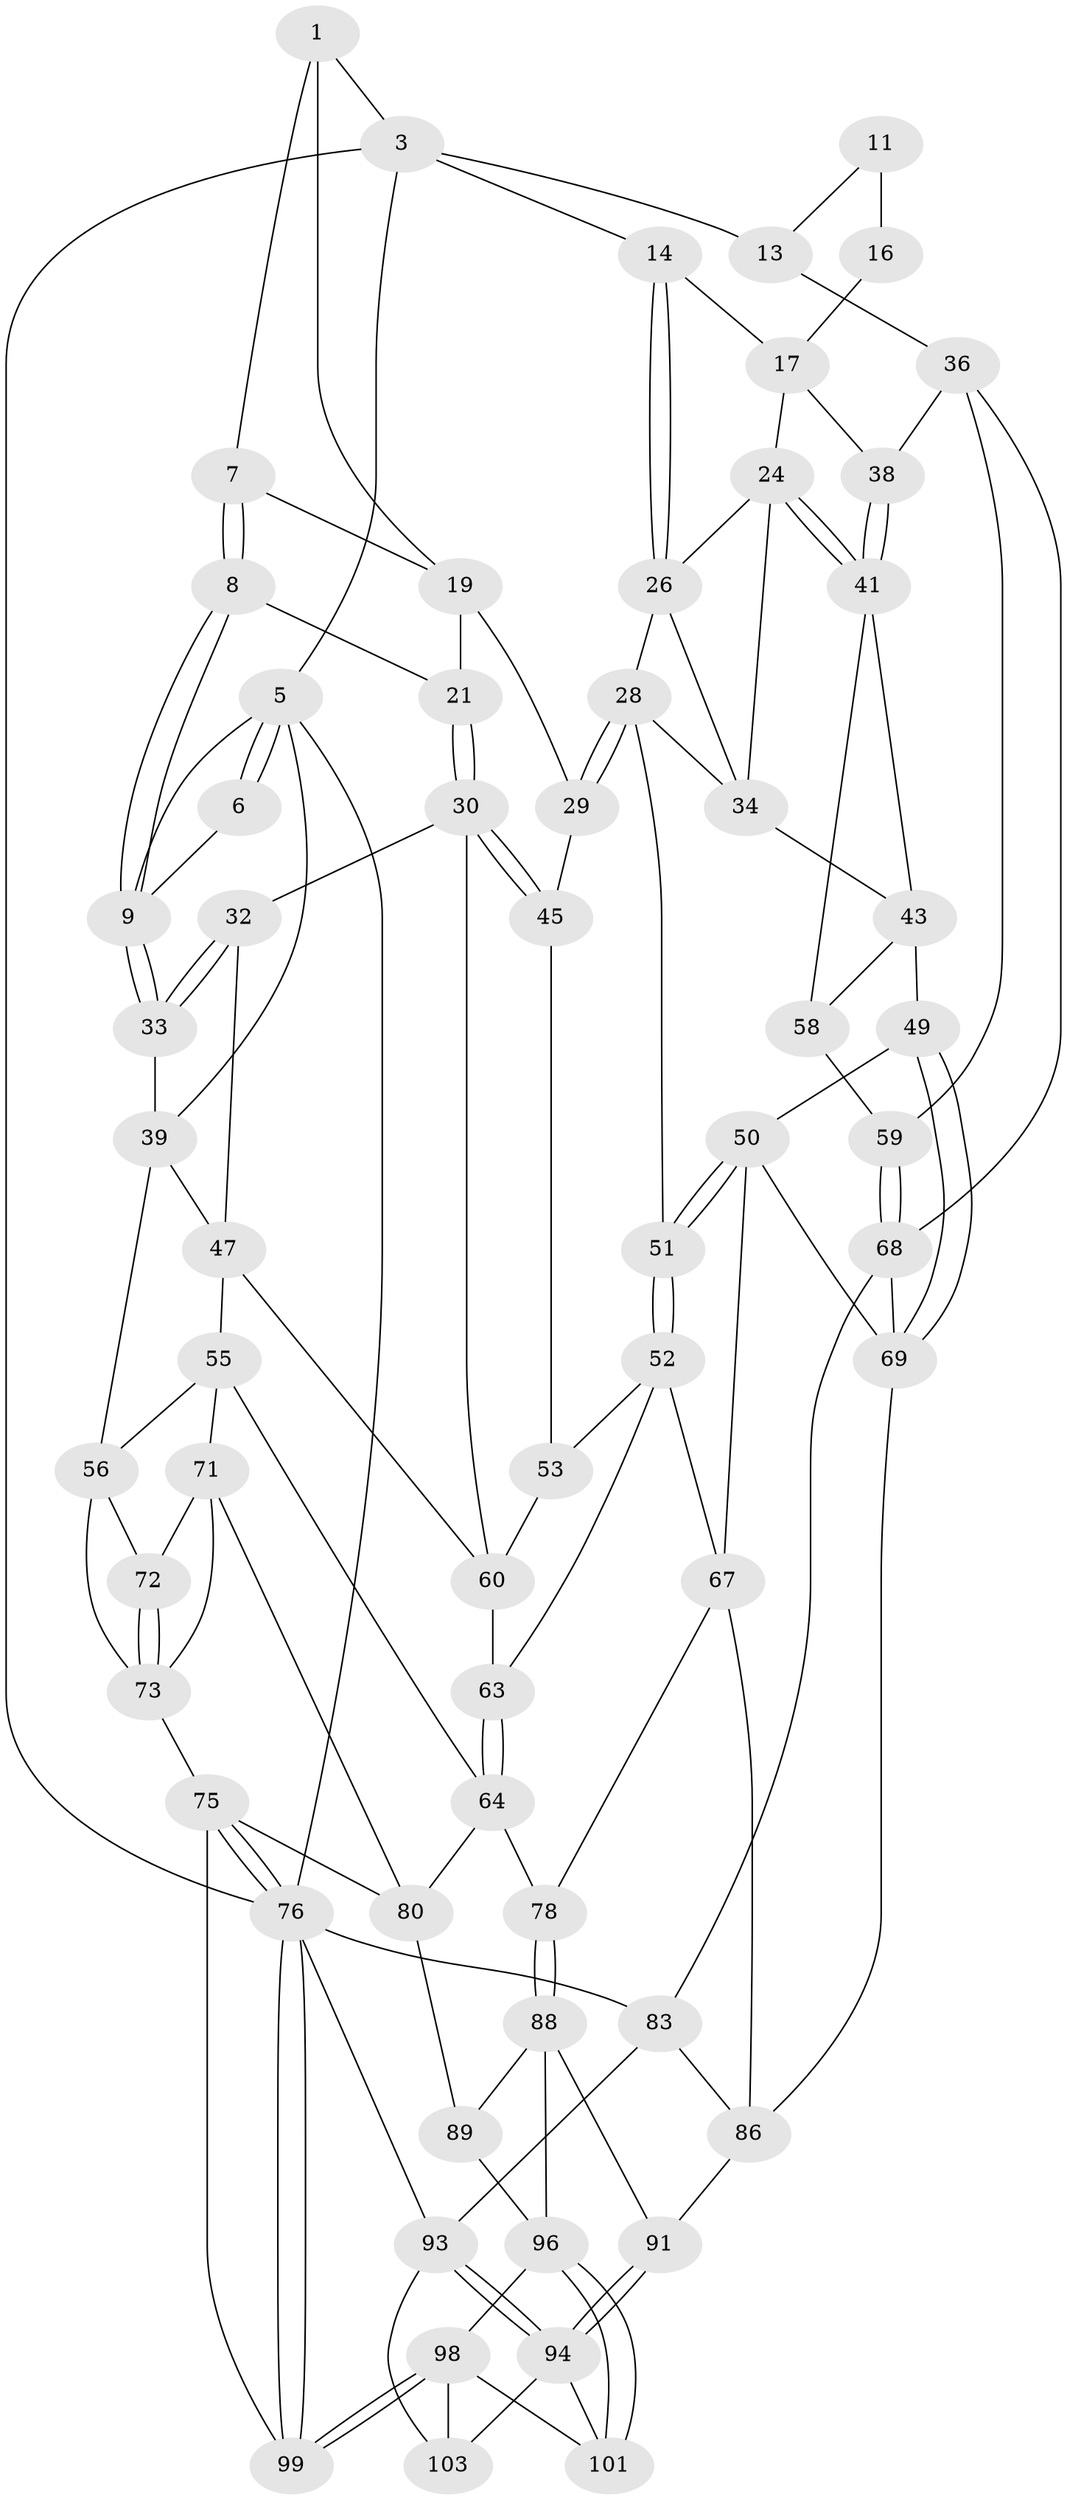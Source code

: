 // original degree distribution, {3: 0.038461538461538464, 6: 0.25, 5: 0.4807692307692308, 4: 0.23076923076923078}
// Generated by graph-tools (version 1.1) at 2025/11/02/27/25 16:11:55]
// undirected, 63 vertices, 137 edges
graph export_dot {
graph [start="1"]
  node [color=gray90,style=filled];
  1 [pos="+0.22958151621789905+0",super="+2"];
  3 [pos="+0.6299537592725476+0",super="+4"];
  5 [pos="+0+0",super="+35"];
  6 [pos="+0.0062978448437718895+0"];
  7 [pos="+0.26006955011569893+0.0909456350099504",super="+18"];
  8 [pos="+0.2351858383224014+0.11377166376998936",super="+20"];
  9 [pos="+0.1904413119834112+0.14958441216622956",super="+10"];
  11 [pos="+0.871913131324074+0.07204263877464952",super="+12"];
  13 [pos="+1+0.018873650926648607"];
  14 [pos="+0.6340467442369545+0",super="+15"];
  16 [pos="+0.9556379169238112+0.15237772536444852"];
  17 [pos="+0.8981862156302751+0.20353508979144647",super="+23"];
  19 [pos="+0.5530691852615872+0",super="+22"];
  21 [pos="+0.40196665529020154+0.22726567054315217"];
  24 [pos="+0.8630711228413623+0.22175071663717794",super="+25"];
  26 [pos="+0.6660678925535664+0",super="+27"];
  28 [pos="+0.6792553984981093+0.3124997637172554",super="+46"];
  29 [pos="+0.5675643215494582+0.23553753556915655"];
  30 [pos="+0.3630202176471521+0.2882984507288178",super="+31"];
  32 [pos="+0.28116386446714653+0.2779123312894586"];
  33 [pos="+0.19020593960741022+0.15349144169377657"];
  34 [pos="+0.7994272131818171+0.24070573889744984",super="+44"];
  36 [pos="+1+0.33277297697600533",super="+37"];
  38 [pos="+0.9680260031206683+0.3204262376884922"];
  39 [pos="+0.049837153792098396+0.25353493806918675",super="+40"];
  41 [pos="+0.8627175374656073+0.3420215331650682",super="+42"];
  43 [pos="+0.8000077537833211+0.3104745605853153",super="+48"];
  45 [pos="+0.5168440245143114+0.3233440544585872"];
  47 [pos="+0.09377730420865286+0.31911487255003906",super="+54"];
  49 [pos="+0.7604257164215877+0.48128026227987464"];
  50 [pos="+0.6581875330622757+0.46128951515620303",super="+66"];
  51 [pos="+0.6557406747563684+0.45404390899996777"];
  52 [pos="+0.5649365393467266+0.4045779385227365",super="+62"];
  53 [pos="+0.5340646122951958+0.3592997156078376"];
  55 [pos="+0.12209146965953616+0.4382108340868598",super="+65"];
  56 [pos="+0.08464647475192001+0.44220578299735935",super="+57"];
  58 [pos="+0.833506405558929+0.45224014226474957"];
  59 [pos="+0.9108010368653096+0.46365901457810965"];
  60 [pos="+0.3189163206896341+0.33917926862752973",super="+61"];
  63 [pos="+0.356026515671222+0.4316317403000666"];
  64 [pos="+0.33922487017813197+0.48416633602703224",super="+79"];
  67 [pos="+0.5783131461923466+0.5893073939829022",super="+77"];
  68 [pos="+0.9543372053032233+0.5638640455863083",super="+70"];
  69 [pos="+0.83413672917874+0.6271233054049584",super="+84"];
  71 [pos="+0.14497361872513853+0.6418656181246316",super="+81"];
  72 [pos="+0.0029460982381830903+0.5443773605258516"];
  73 [pos="+0+0.5496580948974112",super="+74"];
  75 [pos="+0+1",super="+95"];
  76 [pos="+0+1",super="+82"];
  78 [pos="+0.5165222074802499+0.6332987486922558"];
  80 [pos="+0.2071950879992451+0.7390610748709936",super="+90"];
  83 [pos="+1+0.9913459888783233",super="+85"];
  86 [pos="+0.8221790828942613+0.7431639255521604",super="+87"];
  88 [pos="+0.34841728482335615+0.7871660488351176",super="+92"];
  89 [pos="+0.25266657699743555+0.7750668201519436"];
  91 [pos="+0.5627483019171909+0.7894906977200041"];
  93 [pos="+0.7066829286171654+0.9090711824998343",super="+102"];
  94 [pos="+0.6340281265681228+0.86988165006429",super="+100"];
  96 [pos="+0.4553760509277675+0.9842516360988308",super="+97"];
  98 [pos="+0.3708281504135999+1",super="+104"];
  99 [pos="+0.14580413983866383+1"];
  101 [pos="+0.45580342275188374+1"];
  103 [pos="+0.5951277772031145+1"];
  1 -- 7;
  1 -- 3;
  1 -- 19;
  3 -- 14;
  3 -- 5;
  3 -- 76;
  3 -- 13;
  5 -- 6;
  5 -- 6;
  5 -- 76;
  5 -- 9;
  5 -- 39;
  6 -- 9;
  7 -- 8 [weight=2];
  7 -- 8;
  7 -- 19;
  8 -- 9;
  8 -- 9;
  8 -- 21;
  9 -- 33;
  9 -- 33;
  11 -- 16 [weight=2];
  11 -- 13;
  13 -- 36;
  14 -- 26;
  14 -- 26;
  14 -- 17;
  16 -- 17;
  17 -- 24;
  17 -- 38;
  19 -- 29;
  19 -- 21;
  21 -- 30;
  21 -- 30;
  24 -- 41;
  24 -- 41;
  24 -- 26;
  24 -- 34;
  26 -- 34;
  26 -- 28;
  28 -- 29;
  28 -- 29;
  28 -- 51;
  28 -- 34;
  29 -- 45;
  30 -- 45;
  30 -- 45;
  30 -- 32;
  30 -- 60;
  32 -- 33;
  32 -- 33;
  32 -- 47;
  33 -- 39;
  34 -- 43;
  36 -- 59;
  36 -- 38;
  36 -- 68;
  38 -- 41;
  38 -- 41;
  39 -- 47;
  39 -- 56;
  41 -- 58;
  41 -- 43;
  43 -- 49;
  43 -- 58;
  45 -- 53;
  47 -- 60;
  47 -- 55;
  49 -- 50;
  49 -- 69;
  49 -- 69;
  50 -- 51;
  50 -- 51;
  50 -- 67;
  50 -- 69;
  51 -- 52;
  51 -- 52;
  52 -- 53;
  52 -- 67;
  52 -- 63;
  53 -- 60;
  55 -- 56;
  55 -- 64;
  55 -- 71;
  56 -- 72;
  56 -- 73;
  58 -- 59;
  59 -- 68;
  59 -- 68;
  60 -- 63;
  63 -- 64;
  63 -- 64;
  64 -- 80;
  64 -- 78;
  67 -- 78;
  67 -- 86;
  68 -- 69;
  68 -- 83;
  69 -- 86;
  71 -- 72;
  71 -- 80;
  71 -- 73;
  72 -- 73;
  72 -- 73;
  73 -- 75;
  75 -- 76;
  75 -- 76;
  75 -- 80;
  75 -- 99;
  76 -- 99;
  76 -- 99;
  76 -- 83;
  76 -- 93;
  78 -- 88;
  78 -- 88;
  80 -- 89;
  83 -- 93;
  83 -- 86;
  86 -- 91;
  88 -- 89;
  88 -- 91;
  88 -- 96;
  89 -- 96;
  91 -- 94;
  91 -- 94;
  93 -- 94;
  93 -- 94;
  93 -- 103;
  94 -- 101;
  94 -- 103;
  96 -- 101;
  96 -- 101;
  96 -- 98;
  98 -- 99;
  98 -- 99;
  98 -- 101;
  98 -- 103;
}
